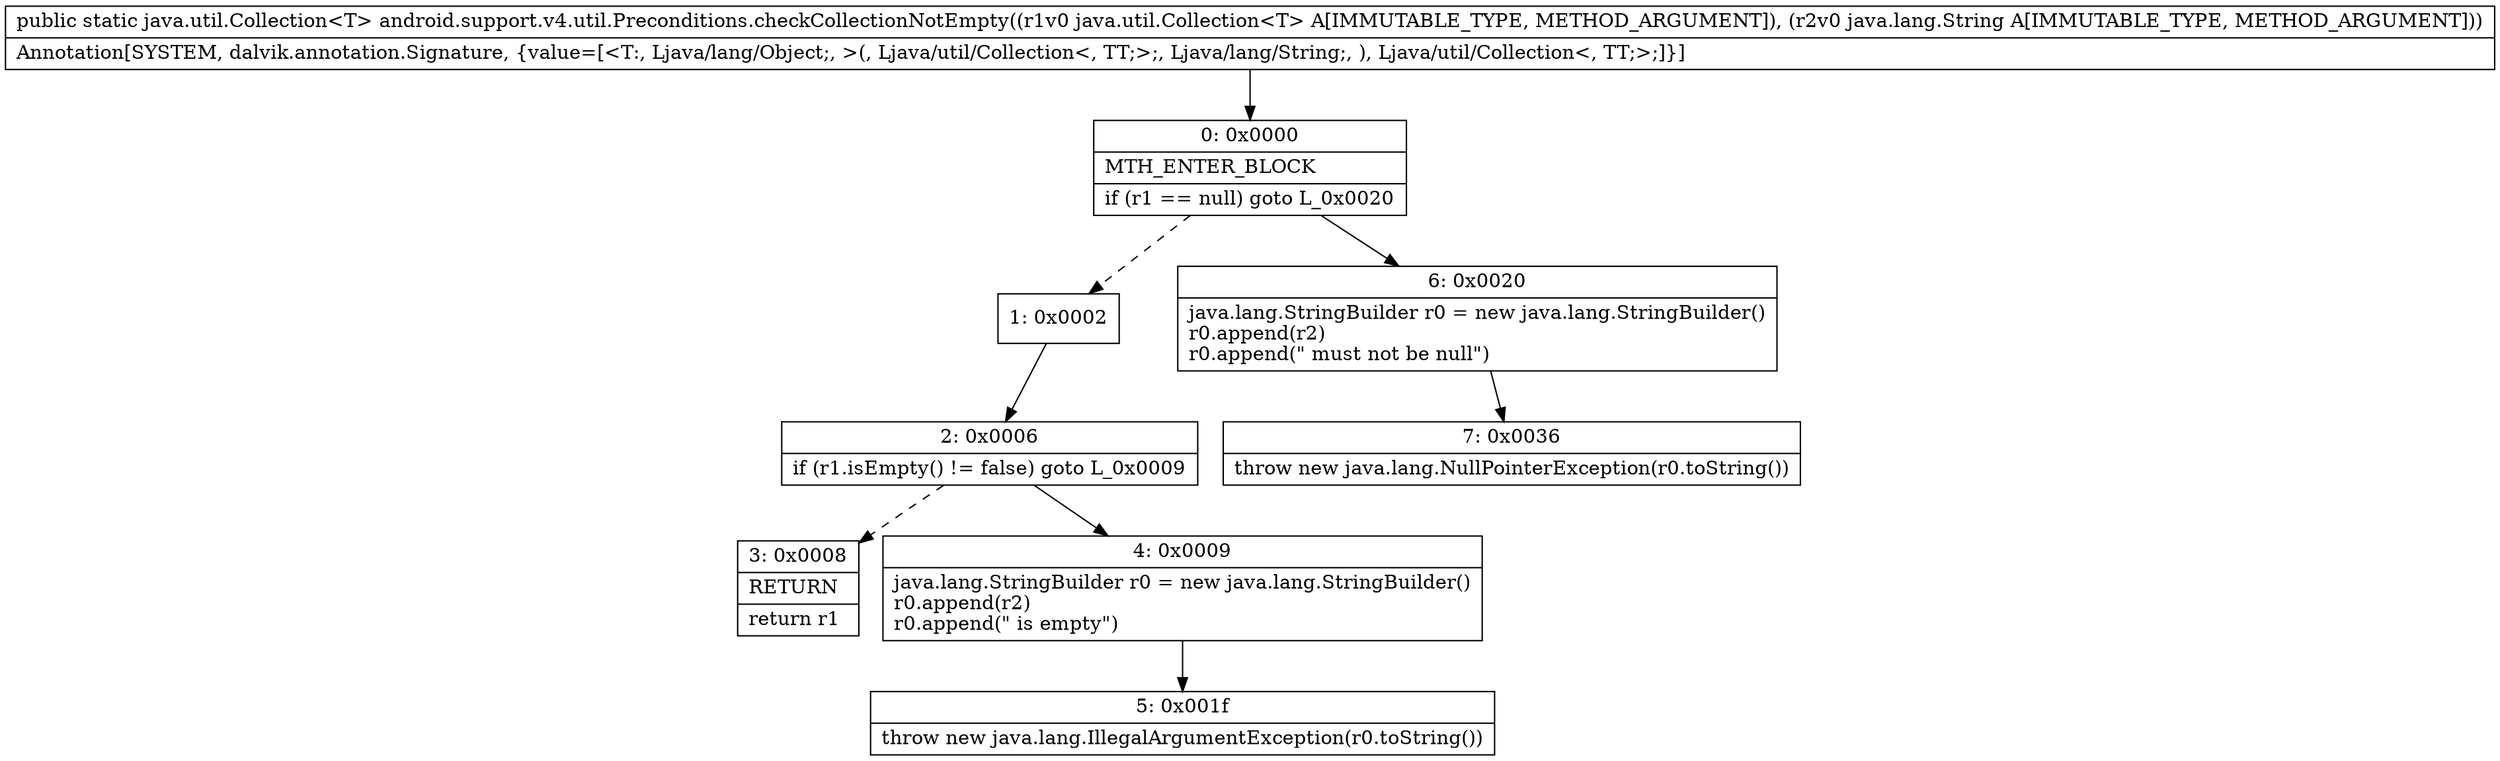 digraph "CFG forandroid.support.v4.util.Preconditions.checkCollectionNotEmpty(Ljava\/util\/Collection;Ljava\/lang\/String;)Ljava\/util\/Collection;" {
Node_0 [shape=record,label="{0\:\ 0x0000|MTH_ENTER_BLOCK\l|if (r1 == null) goto L_0x0020\l}"];
Node_1 [shape=record,label="{1\:\ 0x0002}"];
Node_2 [shape=record,label="{2\:\ 0x0006|if (r1.isEmpty() != false) goto L_0x0009\l}"];
Node_3 [shape=record,label="{3\:\ 0x0008|RETURN\l|return r1\l}"];
Node_4 [shape=record,label="{4\:\ 0x0009|java.lang.StringBuilder r0 = new java.lang.StringBuilder()\lr0.append(r2)\lr0.append(\" is empty\")\l}"];
Node_5 [shape=record,label="{5\:\ 0x001f|throw new java.lang.IllegalArgumentException(r0.toString())\l}"];
Node_6 [shape=record,label="{6\:\ 0x0020|java.lang.StringBuilder r0 = new java.lang.StringBuilder()\lr0.append(r2)\lr0.append(\" must not be null\")\l}"];
Node_7 [shape=record,label="{7\:\ 0x0036|throw new java.lang.NullPointerException(r0.toString())\l}"];
MethodNode[shape=record,label="{public static java.util.Collection\<T\> android.support.v4.util.Preconditions.checkCollectionNotEmpty((r1v0 java.util.Collection\<T\> A[IMMUTABLE_TYPE, METHOD_ARGUMENT]), (r2v0 java.lang.String A[IMMUTABLE_TYPE, METHOD_ARGUMENT]))  | Annotation[SYSTEM, dalvik.annotation.Signature, \{value=[\<T:, Ljava\/lang\/Object;, \>(, Ljava\/util\/Collection\<, TT;\>;, Ljava\/lang\/String;, ), Ljava\/util\/Collection\<, TT;\>;]\}]\l}"];
MethodNode -> Node_0;
Node_0 -> Node_1[style=dashed];
Node_0 -> Node_6;
Node_1 -> Node_2;
Node_2 -> Node_3[style=dashed];
Node_2 -> Node_4;
Node_4 -> Node_5;
Node_6 -> Node_7;
}

